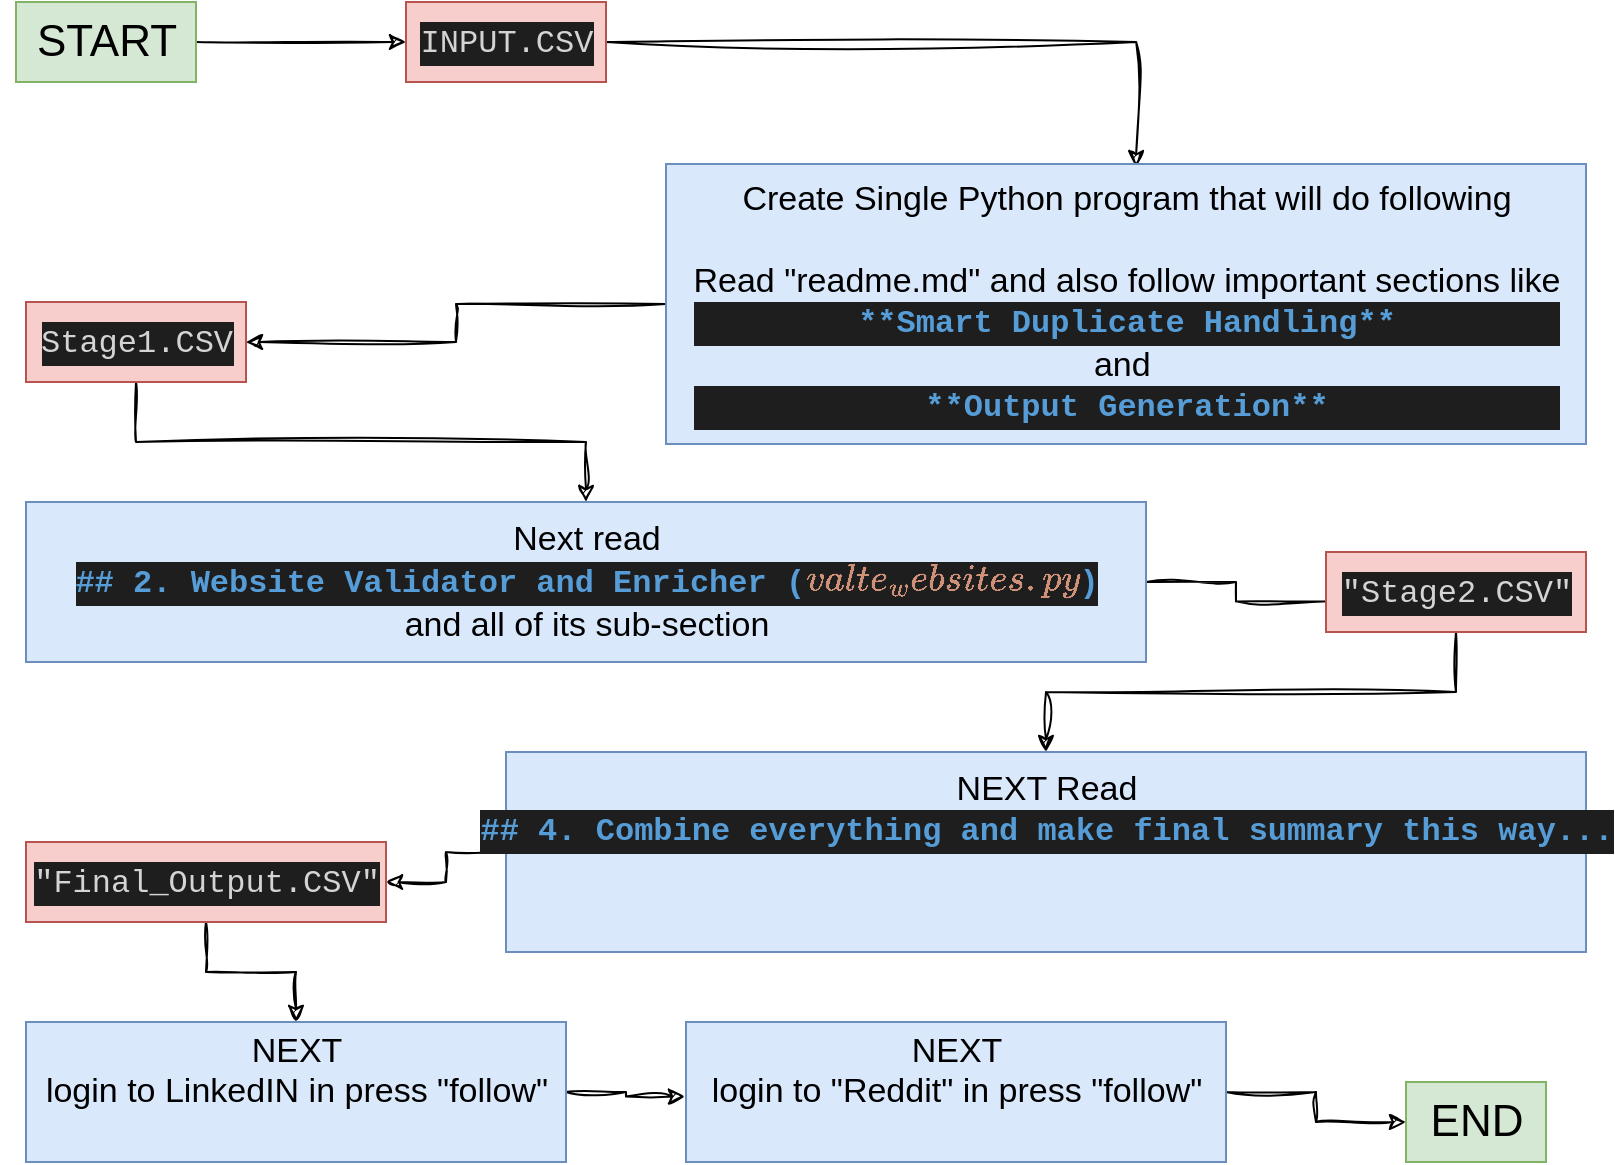 <mxfile version="28.1.0">
  <diagram name="Page-1" id="1qW2JOKXYpLRvEJQn6gx">
    <mxGraphModel dx="1240" dy="730" grid="1" gridSize="10" guides="1" tooltips="1" connect="1" arrows="1" fold="1" page="1" pageScale="1" pageWidth="1700" pageHeight="2400" math="0" shadow="0">
      <root>
        <mxCell id="0" />
        <mxCell id="1" parent="0" />
        <mxCell id="lKeDKP6vbJKKnMthS0r1-26" value="" style="edgeStyle=orthogonalEdgeStyle;rounded=0;sketch=1;hachureGap=4;jiggle=2;curveFitting=1;orthogonalLoop=1;jettySize=auto;html=1;fontFamily=Architects Daughter;fontSource=https%3A%2F%2Ffonts.googleapis.com%2Fcss%3Ffamily%3DArchitects%2BDaughter;entryX=0.511;entryY=0.011;entryDx=0;entryDy=0;entryPerimeter=0;" parent="1" source="lKeDKP6vbJKKnMthS0r1-22" target="lKeDKP6vbJKKnMthS0r1-24" edge="1">
          <mxGeometry relative="1" as="geometry">
            <mxPoint x="325" y="95" as="targetPoint" />
          </mxGeometry>
        </mxCell>
        <mxCell id="lKeDKP6vbJKKnMthS0r1-22" value="&lt;div style=&quot;color: #d4d4d4;background-color: #1e1e1e;font-family: Consolas, &#39;Courier New&#39;, monospace;font-weight: normal;font-size: 16px;line-height: 22px;white-space: pre;&quot;&gt;&lt;div&gt;&lt;span style=&quot;color: #d4d4d4;&quot;&gt;INPUT.CSV&lt;/span&gt;&lt;/div&gt;&lt;/div&gt;" style="text;html=1;align=center;verticalAlign=middle;resizable=0;points=[];autosize=1;strokeColor=#b85450;fillColor=#f8cecc;fontFamily=Helvetica;fontSize=17;" parent="1" vertex="1">
          <mxGeometry x="430" y="50" width="100" height="40" as="geometry" />
        </mxCell>
        <mxCell id="lKeDKP6vbJKKnMthS0r1-29" value="" style="edgeStyle=orthogonalEdgeStyle;rounded=0;sketch=1;hachureGap=4;jiggle=2;curveFitting=1;orthogonalLoop=1;jettySize=auto;html=1;fontFamily=Architects Daughter;fontSource=https%3A%2F%2Ffonts.googleapis.com%2Fcss%3Ffamily%3DArchitects%2BDaughter;" parent="1" source="lKeDKP6vbJKKnMthS0r1-23" target="lKeDKP6vbJKKnMthS0r1-28" edge="1">
          <mxGeometry relative="1" as="geometry" />
        </mxCell>
        <mxCell id="lKeDKP6vbJKKnMthS0r1-23" value="&lt;div style=&quot;color: #d4d4d4;background-color: #1e1e1e;font-family: Consolas, &#39;Courier New&#39;, monospace;font-weight: normal;font-size: 16px;line-height: 22px;white-space: pre;&quot;&gt;&lt;div&gt;&lt;span style=&quot;color: #d4d4d4;&quot;&gt;Stage1.CSV&lt;/span&gt;&lt;/div&gt;&lt;/div&gt;" style="text;html=1;align=center;verticalAlign=middle;resizable=0;points=[];autosize=1;strokeColor=#b85450;fillColor=#f8cecc;fontFamily=Helvetica;fontSize=17;" parent="1" vertex="1">
          <mxGeometry x="240" y="200" width="110" height="40" as="geometry" />
        </mxCell>
        <mxCell id="lKeDKP6vbJKKnMthS0r1-27" value="" style="edgeStyle=orthogonalEdgeStyle;rounded=0;sketch=1;hachureGap=4;jiggle=2;curveFitting=1;orthogonalLoop=1;jettySize=auto;html=1;fontFamily=Architects Daughter;fontSource=https%3A%2F%2Ffonts.googleapis.com%2Fcss%3Ffamily%3DArchitects%2BDaughter;" parent="1" source="lKeDKP6vbJKKnMthS0r1-24" target="lKeDKP6vbJKKnMthS0r1-23" edge="1">
          <mxGeometry relative="1" as="geometry" />
        </mxCell>
        <mxCell id="lKeDKP6vbJKKnMthS0r1-24" value="&lt;div&gt;Create Single Python program that will do following&lt;/div&gt;&lt;div&gt;&lt;br&gt;&lt;/div&gt;&lt;div&gt;Read &quot;readme.md&quot; and also follow important sections like&lt;div style=&quot;color: rgb(212, 212, 212); background-color: rgb(30, 30, 30); font-family: Consolas, &amp;quot;Courier New&amp;quot;, monospace; font-weight: normal; font-size: 16px; line-height: 22px; white-space: pre;&quot;&gt;&lt;div&gt;&lt;span style=&quot;color: rgb(86, 156, 214); font-weight: bold;&quot;&gt;**Smart Duplicate Handling**&lt;/span&gt;&lt;/div&gt;&lt;/div&gt;and&amp;nbsp;&lt;/div&gt;&lt;div&gt;&lt;div style=&quot;color: rgb(212, 212, 212); background-color: rgb(30, 30, 30); font-family: Consolas, &amp;quot;Courier New&amp;quot;, monospace; font-weight: normal; font-size: 16px; line-height: 22px; white-space: pre;&quot;&gt;&lt;div&gt;&lt;span style=&quot;color: rgb(86, 156, 214); font-weight: bold;&quot;&gt;**Output Generation**&lt;/span&gt;&lt;/div&gt;&lt;/div&gt;&lt;/div&gt;" style="text;html=1;align=center;verticalAlign=middle;resizable=0;points=[];autosize=1;strokeColor=#6c8ebf;fillColor=#dae8fc;fontFamily=Helvetica;fontSize=17;" parent="1" vertex="1">
          <mxGeometry x="560" y="131" width="460" height="140" as="geometry" />
        </mxCell>
        <mxCell id="lKeDKP6vbJKKnMthS0r1-32" value="" style="edgeStyle=orthogonalEdgeStyle;rounded=0;sketch=1;hachureGap=4;jiggle=2;curveFitting=1;orthogonalLoop=1;jettySize=auto;html=1;fontFamily=Architects Daughter;fontSource=https%3A%2F%2Ffonts.googleapis.com%2Fcss%3Ffamily%3DArchitects%2BDaughter;entryX=0.071;entryY=0.617;entryDx=0;entryDy=0;entryPerimeter=0;" parent="1" source="lKeDKP6vbJKKnMthS0r1-28" target="lKeDKP6vbJKKnMthS0r1-30" edge="1">
          <mxGeometry relative="1" as="geometry">
            <mxPoint x="630" y="510" as="targetPoint" />
          </mxGeometry>
        </mxCell>
        <mxCell id="lKeDKP6vbJKKnMthS0r1-28" value="&lt;div&gt;Next read &lt;br&gt;&lt;/div&gt;&lt;div&gt;&lt;div style=&quot;color: rgb(212, 212, 212); background-color: rgb(30, 30, 30); font-family: Consolas, &amp;quot;Courier New&amp;quot;, monospace; font-weight: normal; font-size: 16px; line-height: 22px; white-space: pre;&quot;&gt;&lt;div&gt;&lt;span style=&quot;color: rgb(86, 156, 214); font-weight: bold;&quot;&gt;## 2. Website Validator and Enricher (&lt;/span&gt;&lt;span style=&quot;color: rgb(206, 145, 120); font-weight: bold;&quot;&gt;`validate_websites.py`&lt;/span&gt;&lt;span style=&quot;color: rgb(86, 156, 214); font-weight: bold;&quot;&gt;)&lt;/span&gt;&lt;/div&gt;&lt;/div&gt;and all of its sub-section&lt;/div&gt;" style="text;html=1;align=center;verticalAlign=middle;resizable=0;points=[];autosize=1;strokeColor=#6c8ebf;fillColor=#dae8fc;fontFamily=Helvetica;fontSize=17;" parent="1" vertex="1">
          <mxGeometry x="240" y="300" width="560" height="80" as="geometry" />
        </mxCell>
        <mxCell id="lKeDKP6vbJKKnMthS0r1-37" value="" style="edgeStyle=orthogonalEdgeStyle;rounded=0;sketch=1;hachureGap=4;jiggle=2;curveFitting=1;orthogonalLoop=1;jettySize=auto;html=1;fontFamily=Architects Daughter;fontSource=https%3A%2F%2Ffonts.googleapis.com%2Fcss%3Ffamily%3DArchitects%2BDaughter;" parent="1" source="lKeDKP6vbJKKnMthS0r1-30" target="lKeDKP6vbJKKnMthS0r1-35" edge="1">
          <mxGeometry relative="1" as="geometry" />
        </mxCell>
        <mxCell id="lKeDKP6vbJKKnMthS0r1-30" value="&lt;div style=&quot;color: #d4d4d4;background-color: #1e1e1e;font-family: Consolas, &#39;Courier New&#39;, monospace;font-weight: normal;font-size: 16px;line-height: 22px;white-space: pre;&quot;&gt;&lt;div&gt;&lt;span style=&quot;color: #d4d4d4;&quot;&gt;&quot;Stage2.CSV&quot;&lt;/span&gt;&lt;/div&gt;&lt;/div&gt;" style="text;html=1;align=center;verticalAlign=middle;resizable=0;points=[];autosize=1;strokeColor=#b85450;fillColor=#f8cecc;fontFamily=Helvetica;fontSize=17;" parent="1" vertex="1">
          <mxGeometry x="890" y="325" width="130" height="40" as="geometry" />
        </mxCell>
        <mxCell id="lKeDKP6vbJKKnMthS0r1-38" value="" style="edgeStyle=orthogonalEdgeStyle;rounded=0;sketch=1;hachureGap=4;jiggle=2;curveFitting=1;orthogonalLoop=1;jettySize=auto;html=1;fontFamily=Architects Daughter;fontSource=https%3A%2F%2Ffonts.googleapis.com%2Fcss%3Ffamily%3DArchitects%2BDaughter;" parent="1" source="lKeDKP6vbJKKnMthS0r1-35" target="lKeDKP6vbJKKnMthS0r1-36" edge="1">
          <mxGeometry relative="1" as="geometry" />
        </mxCell>
        <mxCell id="lKeDKP6vbJKKnMthS0r1-35" value="NEXT Read &lt;br&gt;&lt;div&gt;&lt;div style=&quot;color: #d4d4d4;background-color: #1e1e1e;font-family: Consolas, &#39;Courier New&#39;, monospace;font-weight: normal;font-size: 16px;line-height: 22px;white-space: pre;&quot;&gt;&lt;div&gt;&lt;span style=&quot;color: #569cd6;font-weight: bold;&quot;&gt;## 4. Combine everything and make final summary this way...&lt;/span&gt;&lt;/div&gt;&lt;/div&gt;&lt;/div&gt;&lt;div&gt;&lt;br&gt;&lt;/div&gt;&lt;div&gt;&lt;br&gt;&lt;/div&gt;" style="text;html=1;align=center;verticalAlign=middle;resizable=0;points=[];autosize=1;strokeColor=#6c8ebf;fillColor=#dae8fc;fontFamily=Helvetica;fontSize=17;" parent="1" vertex="1">
          <mxGeometry x="480" y="425" width="540" height="100" as="geometry" />
        </mxCell>
        <mxCell id="-dyTPLVaZyKXN_oUD8W6-2" value="" style="edgeStyle=orthogonalEdgeStyle;rounded=0;sketch=1;hachureGap=4;jiggle=2;curveFitting=1;orthogonalLoop=1;jettySize=auto;html=1;fontFamily=Architects Daughter;fontSource=https%3A%2F%2Ffonts.googleapis.com%2Fcss%3Ffamily%3DArchitects%2BDaughter;" edge="1" parent="1" source="lKeDKP6vbJKKnMthS0r1-36" target="-dyTPLVaZyKXN_oUD8W6-1">
          <mxGeometry relative="1" as="geometry" />
        </mxCell>
        <mxCell id="lKeDKP6vbJKKnMthS0r1-36" value="&lt;div style=&quot;color: #d4d4d4;background-color: #1e1e1e;font-family: Consolas, &#39;Courier New&#39;, monospace;font-weight: normal;font-size: 16px;line-height: 22px;white-space: pre;&quot;&gt;&lt;div&gt;&lt;span style=&quot;color: #d4d4d4;&quot;&gt;&quot;Final_Output.CSV&quot;&lt;/span&gt;&lt;/div&gt;&lt;/div&gt;" style="text;html=1;align=center;verticalAlign=middle;resizable=0;points=[];autosize=1;strokeColor=#b85450;fillColor=#f8cecc;fontFamily=Helvetica;fontSize=17;" parent="1" vertex="1">
          <mxGeometry x="240" y="470" width="180" height="40" as="geometry" />
        </mxCell>
        <mxCell id="-dyTPLVaZyKXN_oUD8W6-6" value="" style="edgeStyle=orthogonalEdgeStyle;rounded=0;sketch=1;hachureGap=4;jiggle=2;curveFitting=1;orthogonalLoop=1;jettySize=auto;html=1;fontFamily=Architects Daughter;fontSource=https%3A%2F%2Ffonts.googleapis.com%2Fcss%3Ffamily%3DArchitects%2BDaughter;entryX=-0.002;entryY=0.533;entryDx=0;entryDy=0;entryPerimeter=0;" edge="1" parent="1" source="-dyTPLVaZyKXN_oUD8W6-1" target="-dyTPLVaZyKXN_oUD8W6-3">
          <mxGeometry relative="1" as="geometry">
            <mxPoint x="685" y="595" as="targetPoint" />
          </mxGeometry>
        </mxCell>
        <mxCell id="-dyTPLVaZyKXN_oUD8W6-1" value="NEXT &lt;br&gt;login to LinkedIN in press &quot;follow&quot;&lt;div&gt;&lt;br&gt;&lt;/div&gt;" style="text;html=1;align=center;verticalAlign=middle;resizable=0;points=[];autosize=1;strokeColor=#6c8ebf;fillColor=#dae8fc;fontFamily=Helvetica;fontSize=17;" vertex="1" parent="1">
          <mxGeometry x="240" y="560" width="270" height="70" as="geometry" />
        </mxCell>
        <mxCell id="-dyTPLVaZyKXN_oUD8W6-10" value="" style="edgeStyle=orthogonalEdgeStyle;rounded=0;sketch=1;hachureGap=4;jiggle=2;curveFitting=1;orthogonalLoop=1;jettySize=auto;html=1;fontFamily=Architects Daughter;fontSource=https%3A%2F%2Ffonts.googleapis.com%2Fcss%3Ffamily%3DArchitects%2BDaughter;" edge="1" parent="1" source="-dyTPLVaZyKXN_oUD8W6-3" target="-dyTPLVaZyKXN_oUD8W6-9">
          <mxGeometry relative="1" as="geometry" />
        </mxCell>
        <mxCell id="-dyTPLVaZyKXN_oUD8W6-3" value="NEXT &lt;br&gt;login to &quot;Reddit&quot; in press &quot;follow&quot;&lt;div&gt;&lt;br&gt;&lt;/div&gt;" style="text;html=1;align=center;verticalAlign=middle;resizable=0;points=[];autosize=1;strokeColor=#6c8ebf;fillColor=#dae8fc;fontFamily=Helvetica;fontSize=17;" vertex="1" parent="1">
          <mxGeometry x="570" y="560" width="270" height="70" as="geometry" />
        </mxCell>
        <mxCell id="-dyTPLVaZyKXN_oUD8W6-8" value="" style="edgeStyle=orthogonalEdgeStyle;rounded=0;sketch=1;hachureGap=4;jiggle=2;curveFitting=1;orthogonalLoop=1;jettySize=auto;html=1;fontFamily=Architects Daughter;fontSource=https%3A%2F%2Ffonts.googleapis.com%2Fcss%3Ffamily%3DArchitects%2BDaughter;" edge="1" parent="1" source="-dyTPLVaZyKXN_oUD8W6-7" target="lKeDKP6vbJKKnMthS0r1-22">
          <mxGeometry relative="1" as="geometry" />
        </mxCell>
        <mxCell id="-dyTPLVaZyKXN_oUD8W6-7" value="START" style="text;html=1;align=center;verticalAlign=middle;resizable=0;points=[];autosize=1;strokeColor=#82b366;fillColor=#d5e8d4;fontFamily=Helvetica;fontSize=22;" vertex="1" parent="1">
          <mxGeometry x="235" y="50" width="90" height="40" as="geometry" />
        </mxCell>
        <mxCell id="-dyTPLVaZyKXN_oUD8W6-9" value="END" style="text;html=1;align=center;verticalAlign=middle;resizable=0;points=[];autosize=1;strokeColor=#82b366;fillColor=#d5e8d4;fontFamily=Helvetica;fontSize=22;" vertex="1" parent="1">
          <mxGeometry x="930" y="590" width="70" height="40" as="geometry" />
        </mxCell>
      </root>
    </mxGraphModel>
  </diagram>
</mxfile>
